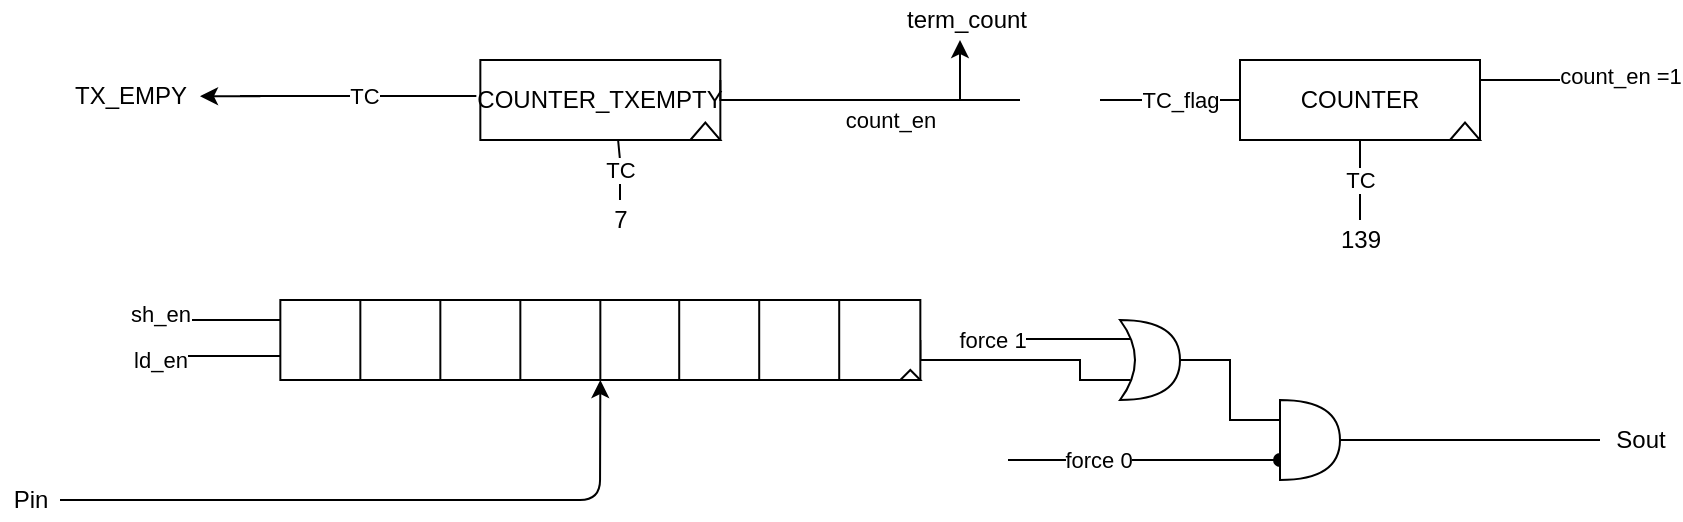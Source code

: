 <mxfile version="14.0.1" type="github">
  <diagram id="S4fYWXtu835OQgn1I5YK" name="Page-1">
    <mxGraphModel dx="1350" dy="806" grid="1" gridSize="10" guides="1" tooltips="1" connect="1" arrows="1" fold="1" page="1" pageScale="1" pageWidth="1169" pageHeight="827" math="0" shadow="0">
      <root>
        <mxCell id="0" />
        <mxCell id="1" parent="0" />
        <mxCell id="EzJb_2AODaSsY35CWrnH-17" style="edgeStyle=orthogonalEdgeStyle;rounded=0;orthogonalLoop=1;jettySize=auto;html=1;entryX=0.175;entryY=0.75;entryDx=0;entryDy=0;entryPerimeter=0;endArrow=none;endFill=0;exitX=1;exitY=0.5;exitDx=0;exitDy=0;" parent="1" source="EzJb_2AODaSsY35CWrnH-1" target="EzJb_2AODaSsY35CWrnH-14" edge="1">
          <mxGeometry relative="1" as="geometry">
            <mxPoint x="660.17" y="260" as="targetPoint" />
            <Array as="points">
              <mxPoint x="580" y="240" />
              <mxPoint x="660" y="240" />
              <mxPoint x="660" y="250" />
            </Array>
          </mxGeometry>
        </mxCell>
        <mxCell id="EzJb_2AODaSsY35CWrnH-1" value="" style="rounded=0;whiteSpace=wrap;html=1;" parent="1" vertex="1">
          <mxGeometry x="260.17" y="210" width="320" height="40" as="geometry" />
        </mxCell>
        <mxCell id="EzJb_2AODaSsY35CWrnH-2" value="" style="endArrow=none;html=1;" parent="1" edge="1">
          <mxGeometry width="50" height="50" relative="1" as="geometry">
            <mxPoint x="300.17" y="250" as="sourcePoint" />
            <mxPoint x="300.17" y="210" as="targetPoint" />
          </mxGeometry>
        </mxCell>
        <mxCell id="EzJb_2AODaSsY35CWrnH-3" value="" style="endArrow=none;html=1;" parent="1" edge="1">
          <mxGeometry width="50" height="50" relative="1" as="geometry">
            <mxPoint x="340.17" y="250" as="sourcePoint" />
            <mxPoint x="340.17" y="210" as="targetPoint" />
          </mxGeometry>
        </mxCell>
        <mxCell id="EzJb_2AODaSsY35CWrnH-4" value="" style="endArrow=none;html=1;" parent="1" edge="1">
          <mxGeometry width="50" height="50" relative="1" as="geometry">
            <mxPoint x="380.17" y="250" as="sourcePoint" />
            <mxPoint x="380.17" y="210" as="targetPoint" />
          </mxGeometry>
        </mxCell>
        <mxCell id="EzJb_2AODaSsY35CWrnH-5" value="" style="endArrow=none;html=1;" parent="1" edge="1">
          <mxGeometry width="50" height="50" relative="1" as="geometry">
            <mxPoint x="420.17" y="250" as="sourcePoint" />
            <mxPoint x="420.17" y="210" as="targetPoint" />
          </mxGeometry>
        </mxCell>
        <mxCell id="EzJb_2AODaSsY35CWrnH-6" value="" style="endArrow=none;html=1;" parent="1" edge="1">
          <mxGeometry width="50" height="50" relative="1" as="geometry">
            <mxPoint x="459.6" y="250" as="sourcePoint" />
            <mxPoint x="459.6" y="210" as="targetPoint" />
          </mxGeometry>
        </mxCell>
        <mxCell id="EzJb_2AODaSsY35CWrnH-7" value="" style="endArrow=none;html=1;" parent="1" edge="1">
          <mxGeometry width="50" height="50" relative="1" as="geometry">
            <mxPoint x="499.6" y="250" as="sourcePoint" />
            <mxPoint x="499.6" y="210" as="targetPoint" />
          </mxGeometry>
        </mxCell>
        <mxCell id="EzJb_2AODaSsY35CWrnH-8" value="" style="endArrow=none;html=1;" parent="1" edge="1">
          <mxGeometry width="50" height="50" relative="1" as="geometry">
            <mxPoint x="539.6" y="250" as="sourcePoint" />
            <mxPoint x="539.6" y="210" as="targetPoint" />
          </mxGeometry>
        </mxCell>
        <mxCell id="EzJb_2AODaSsY35CWrnH-10" value="" style="triangle;whiteSpace=wrap;html=1;rotation=-90;" parent="1" vertex="1">
          <mxGeometry x="572.67" y="242.5" width="5" height="10" as="geometry" />
        </mxCell>
        <mxCell id="EzJb_2AODaSsY35CWrnH-12" value="" style="endArrow=classic;html=1;" parent="1" source="DzvZw3ezXd9Cs3Re6mV4-5" edge="1">
          <mxGeometry width="50" height="50" relative="1" as="geometry">
            <mxPoint x="140" y="310" as="sourcePoint" />
            <mxPoint x="420.17" y="250" as="targetPoint" />
            <Array as="points">
              <mxPoint x="420" y="310" />
            </Array>
          </mxGeometry>
        </mxCell>
        <mxCell id="EKCVB3ZQErf0Hd2IsLYp-6" style="edgeStyle=orthogonalEdgeStyle;rounded=0;orthogonalLoop=1;jettySize=auto;html=1;entryX=0;entryY=0.25;entryDx=0;entryDy=0;entryPerimeter=0;endArrow=none;endFill=0;" edge="1" parent="1" source="EzJb_2AODaSsY35CWrnH-14" target="EKCVB3ZQErf0Hd2IsLYp-5">
          <mxGeometry relative="1" as="geometry" />
        </mxCell>
        <mxCell id="EzJb_2AODaSsY35CWrnH-14" value="" style="shape=xor;whiteSpace=wrap;html=1;" parent="1" vertex="1">
          <mxGeometry x="680" y="220" width="30" height="40" as="geometry" />
        </mxCell>
        <mxCell id="EzJb_2AODaSsY35CWrnH-19" value="" style="endArrow=oval;html=1;endFill=1;entryX=0;entryY=0.75;entryDx=0;entryDy=0;entryPerimeter=0;" parent="1" edge="1" target="EKCVB3ZQErf0Hd2IsLYp-5">
          <mxGeometry width="50" height="50" relative="1" as="geometry">
            <mxPoint x="624" y="290" as="sourcePoint" />
            <mxPoint x="760" y="280" as="targetPoint" />
            <Array as="points" />
          </mxGeometry>
        </mxCell>
        <mxCell id="EzJb_2AODaSsY35CWrnH-24" value="force 0" style="edgeLabel;html=1;align=center;verticalAlign=middle;resizable=0;points=[];" parent="EzJb_2AODaSsY35CWrnH-19" vertex="1" connectable="0">
          <mxGeometry x="-0.024" y="1" relative="1" as="geometry">
            <mxPoint x="-21.63" y="0.94" as="offset" />
          </mxGeometry>
        </mxCell>
        <mxCell id="EzJb_2AODaSsY35CWrnH-20" value="" style="endArrow=none;html=1;entryX=0.175;entryY=0.75;entryDx=0;entryDy=0;entryPerimeter=0;endFill=0;" parent="1" edge="1">
          <mxGeometry width="50" height="50" relative="1" as="geometry">
            <mxPoint x="610" y="229.5" as="sourcePoint" />
            <mxPoint x="685.25" y="229.5" as="targetPoint" />
          </mxGeometry>
        </mxCell>
        <mxCell id="EzJb_2AODaSsY35CWrnH-23" value="force 1" style="edgeLabel;html=1;align=center;verticalAlign=middle;resizable=0;points=[];" parent="EzJb_2AODaSsY35CWrnH-20" vertex="1" connectable="0">
          <mxGeometry x="-0.447" relative="1" as="geometry">
            <mxPoint x="-15.75" as="offset" />
          </mxGeometry>
        </mxCell>
        <mxCell id="EzJb_2AODaSsY35CWrnH-22" value="" style="endArrow=none;html=1;endFill=0;exitX=1;exitY=0.5;exitDx=0;exitDy=0;exitPerimeter=0;" parent="1" edge="1" source="EKCVB3ZQErf0Hd2IsLYp-5">
          <mxGeometry width="50" height="50" relative="1" as="geometry">
            <mxPoint x="810.17" y="310" as="sourcePoint" />
            <mxPoint x="920" y="280" as="targetPoint" />
          </mxGeometry>
        </mxCell>
        <mxCell id="EzJb_2AODaSsY35CWrnH-27" value="COUNTER_TXEMPTY" style="rounded=0;whiteSpace=wrap;html=1;" parent="1" vertex="1">
          <mxGeometry x="360.17" y="90" width="120" height="40" as="geometry" />
        </mxCell>
        <mxCell id="EzJb_2AODaSsY35CWrnH-32" style="edgeStyle=orthogonalEdgeStyle;rounded=0;orthogonalLoop=1;jettySize=auto;html=1;exitX=1;exitY=0.25;exitDx=0;exitDy=0;endArrow=none;endFill=0;entryX=0;entryY=0.5;entryDx=0;entryDy=0;" parent="1" source="EzJb_2AODaSsY35CWrnH-27" edge="1">
          <mxGeometry relative="1" as="geometry">
            <mxPoint x="630" y="110" as="targetPoint" />
            <mxPoint x="447.67" y="90" as="sourcePoint" />
            <Array as="points">
              <mxPoint x="480" y="110" />
            </Array>
          </mxGeometry>
        </mxCell>
        <mxCell id="EzJb_2AODaSsY35CWrnH-33" value="count_en" style="edgeLabel;html=1;align=center;verticalAlign=middle;resizable=0;points=[];" parent="EzJb_2AODaSsY35CWrnH-32" vertex="1" connectable="0">
          <mxGeometry x="-0.296" y="-1" relative="1" as="geometry">
            <mxPoint x="38.57" y="9" as="offset" />
          </mxGeometry>
        </mxCell>
        <mxCell id="EzJb_2AODaSsY35CWrnH-40" value="" style="endArrow=none;html=1;entryX=0;entryY=0.25;entryDx=0;entryDy=0;" parent="1" target="EzJb_2AODaSsY35CWrnH-1" edge="1">
          <mxGeometry width="50" height="50" relative="1" as="geometry">
            <mxPoint x="210.17" y="220" as="sourcePoint" />
            <mxPoint x="320.17" y="280" as="targetPoint" />
          </mxGeometry>
        </mxCell>
        <mxCell id="EzJb_2AODaSsY35CWrnH-41" value="sh_en" style="edgeLabel;html=1;align=center;verticalAlign=middle;resizable=0;points=[];" parent="EzJb_2AODaSsY35CWrnH-40" vertex="1" connectable="0">
          <mxGeometry x="0.163" y="3" relative="1" as="geometry">
            <mxPoint x="-39.14" as="offset" />
          </mxGeometry>
        </mxCell>
        <mxCell id="EzJb_2AODaSsY35CWrnH-42" value="" style="endArrow=none;html=1;" parent="1" edge="1">
          <mxGeometry width="50" height="50" relative="1" as="geometry">
            <mxPoint x="200.17" y="238" as="sourcePoint" />
            <mxPoint x="260.17" y="238" as="targetPoint" />
            <Array as="points" />
          </mxGeometry>
        </mxCell>
        <mxCell id="EzJb_2AODaSsY35CWrnH-45" value="ld_en" style="edgeLabel;html=1;align=center;verticalAlign=middle;resizable=0;points=[];" parent="EzJb_2AODaSsY35CWrnH-42" vertex="1" connectable="0">
          <mxGeometry x="-0.462" y="-2" relative="1" as="geometry">
            <mxPoint x="-16.17" as="offset" />
          </mxGeometry>
        </mxCell>
        <mxCell id="EzJb_2AODaSsY35CWrnH-46" value="" style="endArrow=none;html=1;" parent="1" edge="1">
          <mxGeometry width="50" height="50" relative="1" as="geometry">
            <mxPoint x="240" y="108" as="sourcePoint" />
            <mxPoint x="358.17" y="108" as="targetPoint" />
            <Array as="points" />
          </mxGeometry>
        </mxCell>
        <mxCell id="EzJb_2AODaSsY35CWrnH-47" value="TC" style="edgeLabel;html=1;align=center;verticalAlign=middle;resizable=0;points=[];" parent="EzJb_2AODaSsY35CWrnH-46" vertex="1" connectable="0">
          <mxGeometry x="0.253" y="2" relative="1" as="geometry">
            <mxPoint x="-12.28" y="2.18" as="offset" />
          </mxGeometry>
        </mxCell>
        <mxCell id="uUyU5nX94pncd0CpgL3v-12" style="edgeStyle=none;rounded=0;orthogonalLoop=1;jettySize=auto;html=1;" parent="1" edge="1">
          <mxGeometry relative="1" as="geometry">
            <mxPoint x="220" y="108.13" as="targetPoint" />
            <mxPoint x="250.17" y="108.13" as="sourcePoint" />
          </mxGeometry>
        </mxCell>
        <mxCell id="EzJb_2AODaSsY35CWrnH-54" value="" style="triangle;whiteSpace=wrap;html=1;rotation=-90;" parent="1" vertex="1">
          <mxGeometry x="468.3" y="118.13" width="8.75" height="15" as="geometry" />
        </mxCell>
        <mxCell id="DzvZw3ezXd9Cs3Re6mV4-3" value="Sout" style="text;html=1;align=center;verticalAlign=middle;resizable=0;points=[];autosize=1;" parent="1" vertex="1">
          <mxGeometry x="920" y="270" width="40" height="20" as="geometry" />
        </mxCell>
        <mxCell id="DzvZw3ezXd9Cs3Re6mV4-5" value="Pin" style="text;html=1;align=center;verticalAlign=middle;resizable=0;points=[];autosize=1;" parent="1" vertex="1">
          <mxGeometry x="120" y="300" width="30" height="20" as="geometry" />
        </mxCell>
        <mxCell id="uUyU5nX94pncd0CpgL3v-1" value="COUNTER" style="rounded=0;whiteSpace=wrap;html=1;" parent="1" vertex="1">
          <mxGeometry x="740" y="90" width="120" height="40" as="geometry" />
        </mxCell>
        <mxCell id="uUyU5nX94pncd0CpgL3v-2" style="edgeStyle=orthogonalEdgeStyle;rounded=0;orthogonalLoop=1;jettySize=auto;html=1;exitX=1;exitY=0.25;exitDx=0;exitDy=0;endArrow=none;endFill=0;" parent="1" source="uUyU5nX94pncd0CpgL3v-1" edge="1">
          <mxGeometry relative="1" as="geometry">
            <mxPoint x="918" y="100" as="targetPoint" />
            <mxPoint x="827.5" y="90" as="sourcePoint" />
            <Array as="points">
              <mxPoint x="917.5" y="100" />
            </Array>
          </mxGeometry>
        </mxCell>
        <mxCell id="uUyU5nX94pncd0CpgL3v-3" value="count_en =1" style="edgeLabel;html=1;align=center;verticalAlign=middle;resizable=0;points=[];" parent="uUyU5nX94pncd0CpgL3v-2" vertex="1" connectable="0">
          <mxGeometry x="-0.296" y="-1" relative="1" as="geometry">
            <mxPoint x="49" y="-2.87" as="offset" />
          </mxGeometry>
        </mxCell>
        <mxCell id="uUyU5nX94pncd0CpgL3v-4" value="" style="endArrow=none;html=1;exitX=1;exitY=0.5;exitDx=0;exitDy=0;entryX=0;entryY=0.5;entryDx=0;entryDy=0;" parent="1" target="uUyU5nX94pncd0CpgL3v-1" edge="1">
          <mxGeometry width="50" height="50" relative="1" as="geometry">
            <mxPoint x="670" y="110" as="sourcePoint" />
            <mxPoint x="738" y="108" as="targetPoint" />
            <Array as="points" />
          </mxGeometry>
        </mxCell>
        <mxCell id="uUyU5nX94pncd0CpgL3v-5" value="TC_flag" style="edgeLabel;html=1;align=center;verticalAlign=middle;resizable=0;points=[];" parent="uUyU5nX94pncd0CpgL3v-4" vertex="1" connectable="0">
          <mxGeometry x="0.253" y="2" relative="1" as="geometry">
            <mxPoint x="-3.89" y="2" as="offset" />
          </mxGeometry>
        </mxCell>
        <mxCell id="uUyU5nX94pncd0CpgL3v-7" value="" style="triangle;whiteSpace=wrap;html=1;rotation=-90;" parent="1" vertex="1">
          <mxGeometry x="848.13" y="118.13" width="8.75" height="15" as="geometry" />
        </mxCell>
        <mxCell id="uUyU5nX94pncd0CpgL3v-9" value="" style="endArrow=classic;html=1;" parent="1" edge="1">
          <mxGeometry width="50" height="50" relative="1" as="geometry">
            <mxPoint x="600" y="110" as="sourcePoint" />
            <mxPoint x="600" y="80" as="targetPoint" />
          </mxGeometry>
        </mxCell>
        <mxCell id="uUyU5nX94pncd0CpgL3v-10" value="term_count" style="text;html=1;align=center;verticalAlign=middle;resizable=0;points=[];autosize=1;" parent="1" vertex="1">
          <mxGeometry x="562.67" y="60" width="80" height="20" as="geometry" />
        </mxCell>
        <mxCell id="uUyU5nX94pncd0CpgL3v-13" value="TX_EMPY" style="text;html=1;align=center;verticalAlign=middle;resizable=0;points=[];autosize=1;" parent="1" vertex="1">
          <mxGeometry x="150" y="98.13" width="70" height="20" as="geometry" />
        </mxCell>
        <mxCell id="EKCVB3ZQErf0Hd2IsLYp-2" value="TC" style="edgeStyle=orthogonalEdgeStyle;rounded=0;orthogonalLoop=1;jettySize=auto;html=1;entryX=0.574;entryY=1;entryDx=0;entryDy=0;entryPerimeter=0;endArrow=none;endFill=0;" edge="1" parent="1" source="EKCVB3ZQErf0Hd2IsLYp-1" target="EzJb_2AODaSsY35CWrnH-27">
          <mxGeometry relative="1" as="geometry" />
        </mxCell>
        <mxCell id="EKCVB3ZQErf0Hd2IsLYp-1" value="7" style="text;html=1;align=center;verticalAlign=middle;resizable=0;points=[];autosize=1;" vertex="1" parent="1">
          <mxGeometry x="420" y="160" width="20" height="20" as="geometry" />
        </mxCell>
        <mxCell id="EKCVB3ZQErf0Hd2IsLYp-4" value="TC" style="edgeStyle=orthogonalEdgeStyle;rounded=0;orthogonalLoop=1;jettySize=auto;html=1;endArrow=none;endFill=0;" edge="1" parent="1" source="EKCVB3ZQErf0Hd2IsLYp-3" target="uUyU5nX94pncd0CpgL3v-1">
          <mxGeometry relative="1" as="geometry" />
        </mxCell>
        <mxCell id="EKCVB3ZQErf0Hd2IsLYp-3" value="139" style="text;html=1;align=center;verticalAlign=middle;resizable=0;points=[];autosize=1;" vertex="1" parent="1">
          <mxGeometry x="780" y="170" width="40" height="20" as="geometry" />
        </mxCell>
        <mxCell id="EKCVB3ZQErf0Hd2IsLYp-5" value="" style="shape=or;whiteSpace=wrap;html=1;" vertex="1" parent="1">
          <mxGeometry x="760" y="260" width="30" height="40" as="geometry" />
        </mxCell>
      </root>
    </mxGraphModel>
  </diagram>
</mxfile>
